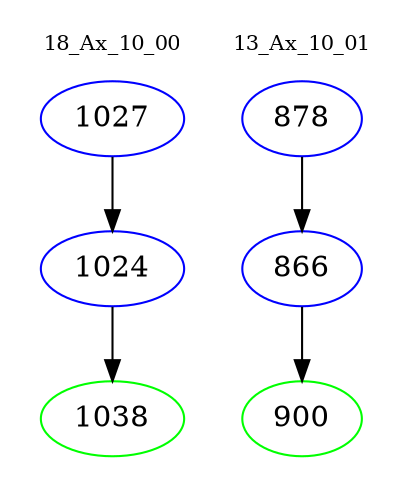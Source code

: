 digraph{
subgraph cluster_0 {
color = white
label = "18_Ax_10_00";
fontsize=10;
T0_1027 [label="1027", color="blue"]
T0_1027 -> T0_1024 [color="black"]
T0_1024 [label="1024", color="blue"]
T0_1024 -> T0_1038 [color="black"]
T0_1038 [label="1038", color="green"]
}
subgraph cluster_1 {
color = white
label = "13_Ax_10_01";
fontsize=10;
T1_878 [label="878", color="blue"]
T1_878 -> T1_866 [color="black"]
T1_866 [label="866", color="blue"]
T1_866 -> T1_900 [color="black"]
T1_900 [label="900", color="green"]
}
}
